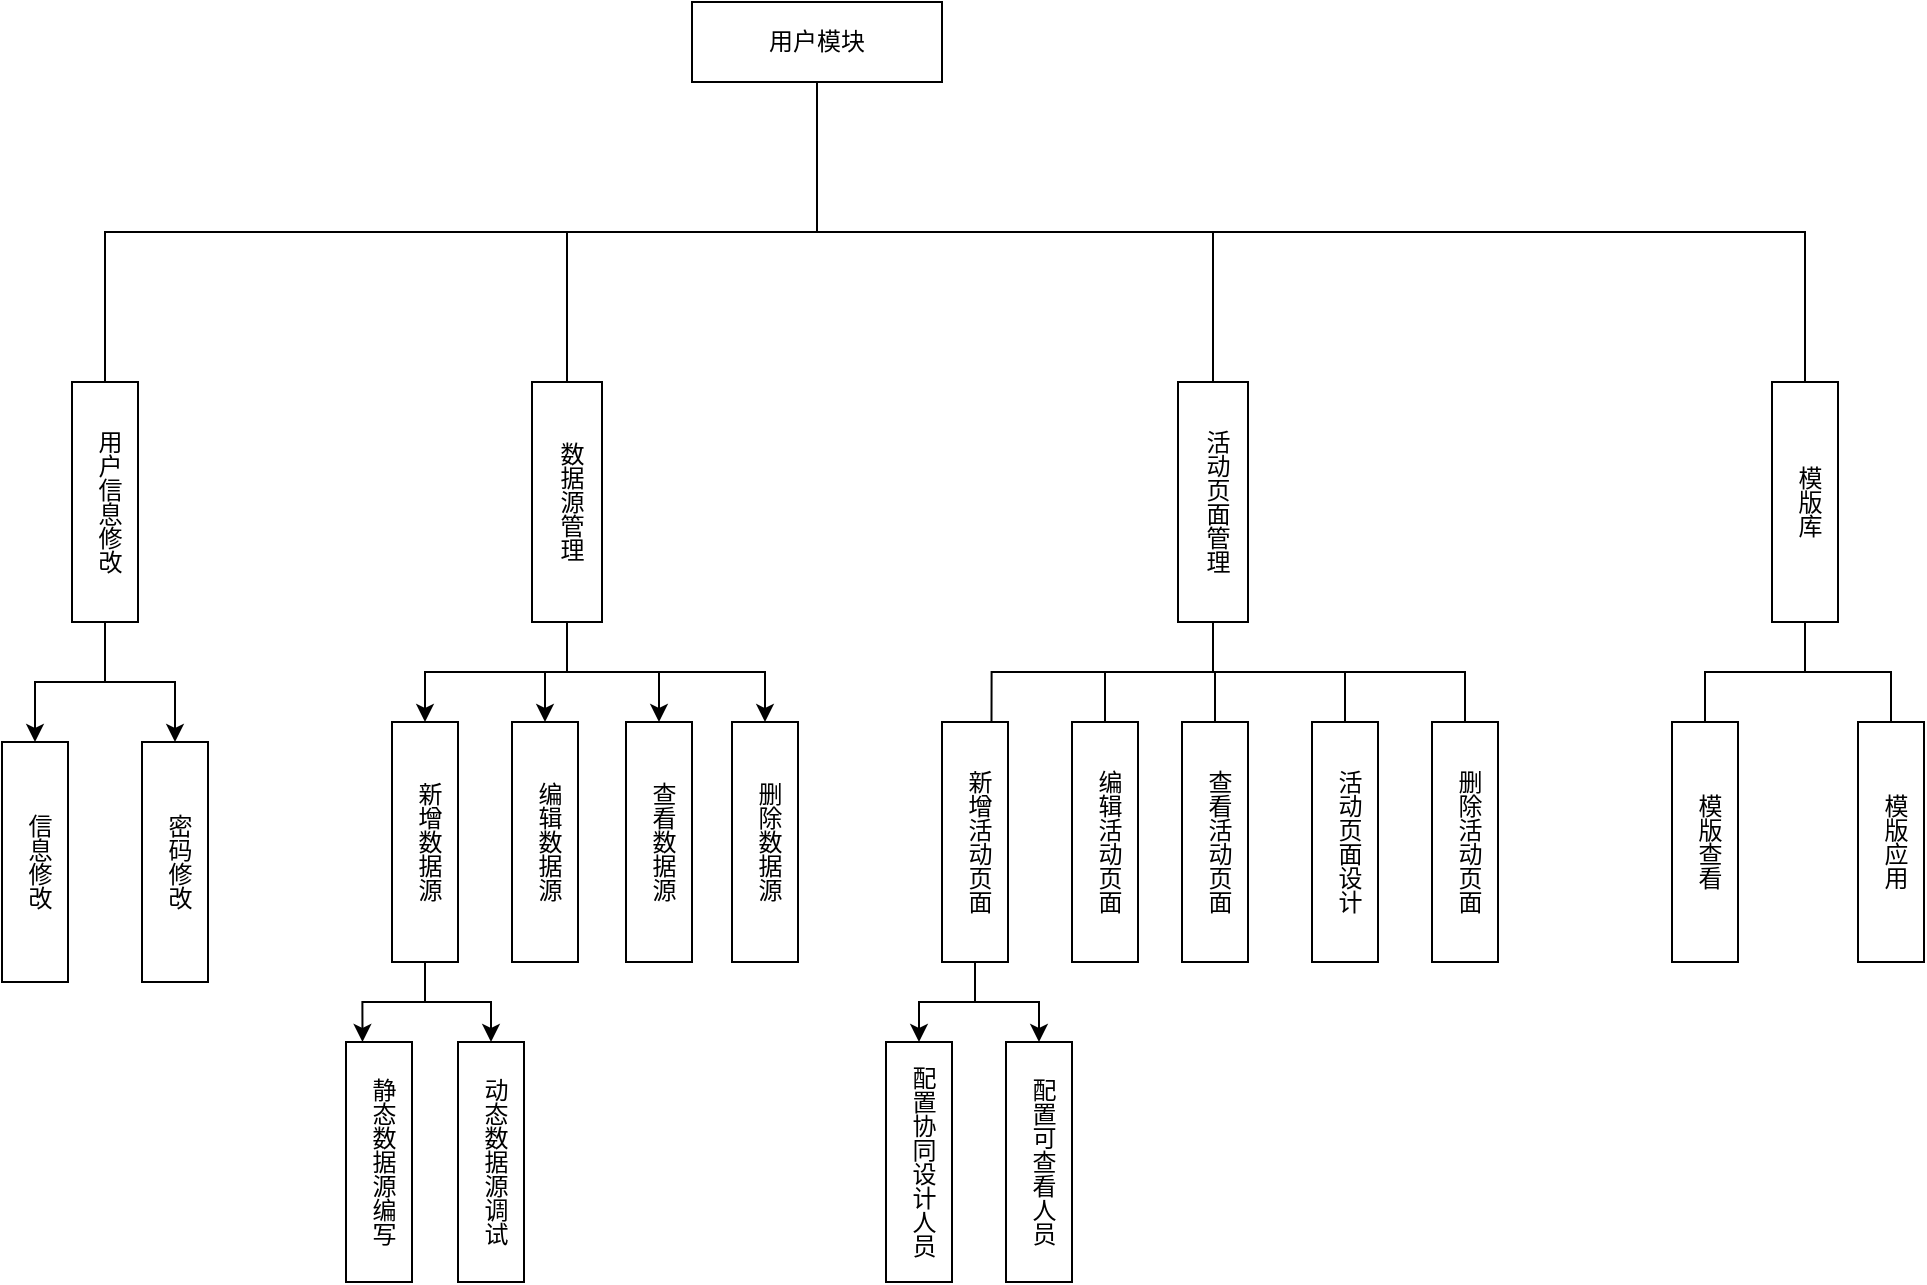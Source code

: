 <mxfile version="24.0.5" type="github">
  <diagram name="第 1 页" id="gx0CAf-HGfpb9z3jjFb8">
    <mxGraphModel dx="2074" dy="3488" grid="1" gridSize="10" guides="1" tooltips="1" connect="1" arrows="1" fold="1" page="1" pageScale="1" pageWidth="827" pageHeight="1169" math="0" shadow="0">
      <root>
        <mxCell id="0" />
        <mxCell id="1" parent="0" />
        <mxCell id="n2puXXDJKAa573vDvbuu-2" style="edgeStyle=orthogonalEdgeStyle;rounded=0;orthogonalLoop=1;jettySize=auto;html=1;exitX=0.5;exitY=1;exitDx=0;exitDy=0;entryX=0.5;entryY=0;entryDx=0;entryDy=0;endArrow=none;endFill=0;" edge="1" parent="1" source="n2puXXDJKAa573vDvbuu-6" target="n2puXXDJKAa573vDvbuu-7">
          <mxGeometry relative="1" as="geometry" />
        </mxCell>
        <mxCell id="n2puXXDJKAa573vDvbuu-3" style="edgeStyle=orthogonalEdgeStyle;rounded=0;orthogonalLoop=1;jettySize=auto;html=1;exitX=0.5;exitY=1;exitDx=0;exitDy=0;entryX=0.5;entryY=0;entryDx=0;entryDy=0;endArrow=none;endFill=0;" edge="1" parent="1" source="n2puXXDJKAa573vDvbuu-6" target="n2puXXDJKAa573vDvbuu-8">
          <mxGeometry relative="1" as="geometry" />
        </mxCell>
        <mxCell id="n2puXXDJKAa573vDvbuu-4" style="edgeStyle=orthogonalEdgeStyle;rounded=0;orthogonalLoop=1;jettySize=auto;html=1;exitX=0.5;exitY=1;exitDx=0;exitDy=0;entryX=0.5;entryY=0;entryDx=0;entryDy=0;endArrow=none;endFill=0;" edge="1" parent="1" source="n2puXXDJKAa573vDvbuu-6" target="n2puXXDJKAa573vDvbuu-9">
          <mxGeometry relative="1" as="geometry" />
        </mxCell>
        <mxCell id="n2puXXDJKAa573vDvbuu-5" style="edgeStyle=orthogonalEdgeStyle;rounded=0;orthogonalLoop=1;jettySize=auto;html=1;exitX=0.5;exitY=1;exitDx=0;exitDy=0;entryX=0.5;entryY=0;entryDx=0;entryDy=0;endArrow=none;endFill=0;" edge="1" parent="1" source="n2puXXDJKAa573vDvbuu-6" target="n2puXXDJKAa573vDvbuu-10">
          <mxGeometry relative="1" as="geometry" />
        </mxCell>
        <mxCell id="n2puXXDJKAa573vDvbuu-6" value="用户模块" style="rounded=0;whiteSpace=wrap;html=1;" vertex="1" parent="1">
          <mxGeometry x="430" y="-2010" width="125" height="40" as="geometry" />
        </mxCell>
        <mxCell id="n2puXXDJKAa573vDvbuu-20" style="edgeStyle=orthogonalEdgeStyle;rounded=0;orthogonalLoop=1;jettySize=auto;html=1;exitX=0.5;exitY=1;exitDx=0;exitDy=0;entryX=0.5;entryY=0;entryDx=0;entryDy=0;" edge="1" parent="1" source="n2puXXDJKAa573vDvbuu-7" target="n2puXXDJKAa573vDvbuu-14">
          <mxGeometry relative="1" as="geometry" />
        </mxCell>
        <mxCell id="n2puXXDJKAa573vDvbuu-21" style="edgeStyle=orthogonalEdgeStyle;rounded=0;orthogonalLoop=1;jettySize=auto;html=1;exitX=0.5;exitY=1;exitDx=0;exitDy=0;entryX=0.5;entryY=0;entryDx=0;entryDy=0;" edge="1" parent="1" source="n2puXXDJKAa573vDvbuu-7" target="n2puXXDJKAa573vDvbuu-15">
          <mxGeometry relative="1" as="geometry" />
        </mxCell>
        <mxCell id="n2puXXDJKAa573vDvbuu-22" style="edgeStyle=orthogonalEdgeStyle;rounded=0;orthogonalLoop=1;jettySize=auto;html=1;exitX=0.5;exitY=1;exitDx=0;exitDy=0;entryX=0.5;entryY=0;entryDx=0;entryDy=0;" edge="1" parent="1" source="n2puXXDJKAa573vDvbuu-7" target="n2puXXDJKAa573vDvbuu-16">
          <mxGeometry relative="1" as="geometry" />
        </mxCell>
        <mxCell id="n2puXXDJKAa573vDvbuu-23" style="edgeStyle=orthogonalEdgeStyle;rounded=0;orthogonalLoop=1;jettySize=auto;html=1;exitX=0.5;exitY=1;exitDx=0;exitDy=0;entryX=0.5;entryY=0;entryDx=0;entryDy=0;" edge="1" parent="1" source="n2puXXDJKAa573vDvbuu-7" target="n2puXXDJKAa573vDvbuu-17">
          <mxGeometry relative="1" as="geometry" />
        </mxCell>
        <mxCell id="n2puXXDJKAa573vDvbuu-7" value="数据源管理" style="rounded=0;whiteSpace=wrap;html=1;verticalAlign=middle;align=center;labelPosition=center;verticalLabelPosition=middle;textDirection=vertical-rl;" vertex="1" parent="1">
          <mxGeometry x="350" y="-1820" width="35" height="120" as="geometry" />
        </mxCell>
        <mxCell id="n2puXXDJKAa573vDvbuu-47" style="edgeStyle=orthogonalEdgeStyle;rounded=0;orthogonalLoop=1;jettySize=auto;html=1;exitX=0.5;exitY=1;exitDx=0;exitDy=0;entryX=0.75;entryY=0;entryDx=0;entryDy=0;endArrow=none;endFill=0;" edge="1" parent="1" source="n2puXXDJKAa573vDvbuu-8" target="n2puXXDJKAa573vDvbuu-40">
          <mxGeometry relative="1" as="geometry" />
        </mxCell>
        <mxCell id="n2puXXDJKAa573vDvbuu-49" style="edgeStyle=orthogonalEdgeStyle;rounded=0;orthogonalLoop=1;jettySize=auto;html=1;exitX=0.5;exitY=1;exitDx=0;exitDy=0;entryX=0.5;entryY=0;entryDx=0;entryDy=0;endArrow=none;endFill=0;" edge="1" parent="1" source="n2puXXDJKAa573vDvbuu-8" target="n2puXXDJKAa573vDvbuu-41">
          <mxGeometry relative="1" as="geometry" />
        </mxCell>
        <mxCell id="n2puXXDJKAa573vDvbuu-50" style="edgeStyle=orthogonalEdgeStyle;rounded=0;orthogonalLoop=1;jettySize=auto;html=1;exitX=0.5;exitY=1;exitDx=0;exitDy=0;entryX=0.5;entryY=0;entryDx=0;entryDy=0;endArrow=none;endFill=0;" edge="1" parent="1" source="n2puXXDJKAa573vDvbuu-8" target="n2puXXDJKAa573vDvbuu-42">
          <mxGeometry relative="1" as="geometry" />
        </mxCell>
        <mxCell id="n2puXXDJKAa573vDvbuu-51" style="edgeStyle=orthogonalEdgeStyle;rounded=0;orthogonalLoop=1;jettySize=auto;html=1;exitX=0.5;exitY=1;exitDx=0;exitDy=0;entryX=0.5;entryY=0;entryDx=0;entryDy=0;endArrow=none;endFill=0;" edge="1" parent="1" source="n2puXXDJKAa573vDvbuu-8" target="n2puXXDJKAa573vDvbuu-43">
          <mxGeometry relative="1" as="geometry" />
        </mxCell>
        <mxCell id="n2puXXDJKAa573vDvbuu-52" style="edgeStyle=orthogonalEdgeStyle;rounded=0;orthogonalLoop=1;jettySize=auto;html=1;exitX=0.5;exitY=1;exitDx=0;exitDy=0;entryX=0.5;entryY=0;entryDx=0;entryDy=0;endArrow=none;endFill=0;" edge="1" parent="1" source="n2puXXDJKAa573vDvbuu-8" target="n2puXXDJKAa573vDvbuu-44">
          <mxGeometry relative="1" as="geometry" />
        </mxCell>
        <mxCell id="n2puXXDJKAa573vDvbuu-8" value="活动页面管理" style="rounded=0;whiteSpace=wrap;html=1;verticalAlign=middle;align=center;labelPosition=center;verticalLabelPosition=middle;textDirection=vertical-rl;strokeWidth=1;" vertex="1" parent="1">
          <mxGeometry x="673" y="-1820" width="35" height="120" as="geometry" />
        </mxCell>
        <mxCell id="n2puXXDJKAa573vDvbuu-57" style="edgeStyle=orthogonalEdgeStyle;rounded=0;orthogonalLoop=1;jettySize=auto;html=1;exitX=0.5;exitY=1;exitDx=0;exitDy=0;endArrow=none;endFill=0;" edge="1" parent="1" source="n2puXXDJKAa573vDvbuu-9" target="n2puXXDJKAa573vDvbuu-55">
          <mxGeometry relative="1" as="geometry" />
        </mxCell>
        <mxCell id="n2puXXDJKAa573vDvbuu-58" style="edgeStyle=orthogonalEdgeStyle;rounded=0;orthogonalLoop=1;jettySize=auto;html=1;exitX=0.5;exitY=1;exitDx=0;exitDy=0;entryX=0.5;entryY=0;entryDx=0;entryDy=0;endArrow=none;endFill=0;" edge="1" parent="1" source="n2puXXDJKAa573vDvbuu-9" target="n2puXXDJKAa573vDvbuu-56">
          <mxGeometry relative="1" as="geometry" />
        </mxCell>
        <mxCell id="n2puXXDJKAa573vDvbuu-9" value="模版库" style="rounded=0;whiteSpace=wrap;html=1;verticalAlign=middle;align=center;labelPosition=center;verticalLabelPosition=middle;textDirection=vertical-rl;spacing=0;" vertex="1" parent="1">
          <mxGeometry x="970" y="-1820" width="33" height="120" as="geometry" />
        </mxCell>
        <mxCell id="n2puXXDJKAa573vDvbuu-18" style="edgeStyle=orthogonalEdgeStyle;rounded=0;orthogonalLoop=1;jettySize=auto;html=1;exitX=0.5;exitY=1;exitDx=0;exitDy=0;entryX=0.5;entryY=0;entryDx=0;entryDy=0;" edge="1" parent="1" source="n2puXXDJKAa573vDvbuu-10" target="n2puXXDJKAa573vDvbuu-12">
          <mxGeometry relative="1" as="geometry" />
        </mxCell>
        <mxCell id="n2puXXDJKAa573vDvbuu-19" style="edgeStyle=orthogonalEdgeStyle;rounded=0;orthogonalLoop=1;jettySize=auto;html=1;exitX=0.5;exitY=1;exitDx=0;exitDy=0;entryX=0.5;entryY=0;entryDx=0;entryDy=0;" edge="1" parent="1" source="n2puXXDJKAa573vDvbuu-10" target="n2puXXDJKAa573vDvbuu-13">
          <mxGeometry relative="1" as="geometry" />
        </mxCell>
        <mxCell id="n2puXXDJKAa573vDvbuu-10" value="用户信息修改" style="rounded=0;whiteSpace=wrap;html=1;verticalAlign=middle;align=center;labelPosition=center;verticalLabelPosition=middle;textDirection=vertical-rl;spacing=0;" vertex="1" parent="1">
          <mxGeometry x="120" y="-1820" width="33" height="120" as="geometry" />
        </mxCell>
        <mxCell id="n2puXXDJKAa573vDvbuu-12" value="信息修改" style="rounded=0;whiteSpace=wrap;html=1;verticalAlign=middle;align=center;labelPosition=center;verticalLabelPosition=middle;textDirection=vertical-rl;spacing=0;" vertex="1" parent="1">
          <mxGeometry x="85" y="-1640" width="33" height="120" as="geometry" />
        </mxCell>
        <mxCell id="n2puXXDJKAa573vDvbuu-13" value="密码修改" style="rounded=0;whiteSpace=wrap;html=1;verticalAlign=middle;align=center;labelPosition=center;verticalLabelPosition=middle;textDirection=vertical-rl;spacing=0;" vertex="1" parent="1">
          <mxGeometry x="155" y="-1640" width="33" height="120" as="geometry" />
        </mxCell>
        <mxCell id="n2puXXDJKAa573vDvbuu-26" style="edgeStyle=orthogonalEdgeStyle;rounded=0;orthogonalLoop=1;jettySize=auto;html=1;exitX=0.5;exitY=1;exitDx=0;exitDy=0;entryX=0.25;entryY=0;entryDx=0;entryDy=0;" edge="1" parent="1" source="n2puXXDJKAa573vDvbuu-14" target="n2puXXDJKAa573vDvbuu-24">
          <mxGeometry relative="1" as="geometry" />
        </mxCell>
        <mxCell id="n2puXXDJKAa573vDvbuu-27" style="edgeStyle=orthogonalEdgeStyle;rounded=0;orthogonalLoop=1;jettySize=auto;html=1;exitX=0.5;exitY=1;exitDx=0;exitDy=0;" edge="1" parent="1" source="n2puXXDJKAa573vDvbuu-14" target="n2puXXDJKAa573vDvbuu-25">
          <mxGeometry relative="1" as="geometry" />
        </mxCell>
        <mxCell id="n2puXXDJKAa573vDvbuu-14" value="新增数据源" style="rounded=0;whiteSpace=wrap;html=1;verticalAlign=middle;align=center;labelPosition=center;verticalLabelPosition=middle;textDirection=vertical-rl;spacing=0;" vertex="1" parent="1">
          <mxGeometry x="280" y="-1650" width="33" height="120" as="geometry" />
        </mxCell>
        <mxCell id="n2puXXDJKAa573vDvbuu-15" value="编辑数据源" style="rounded=0;whiteSpace=wrap;html=1;verticalAlign=middle;align=center;labelPosition=center;verticalLabelPosition=middle;textDirection=vertical-rl;spacing=0;" vertex="1" parent="1">
          <mxGeometry x="340" y="-1650" width="33" height="120" as="geometry" />
        </mxCell>
        <mxCell id="n2puXXDJKAa573vDvbuu-16" value="查看数据源" style="rounded=0;whiteSpace=wrap;html=1;verticalAlign=middle;align=center;labelPosition=center;verticalLabelPosition=middle;textDirection=vertical-rl;spacing=0;" vertex="1" parent="1">
          <mxGeometry x="397" y="-1650" width="33" height="120" as="geometry" />
        </mxCell>
        <mxCell id="n2puXXDJKAa573vDvbuu-17" value="删除数据源" style="rounded=0;whiteSpace=wrap;html=1;verticalAlign=middle;align=center;labelPosition=center;verticalLabelPosition=middle;textDirection=vertical-rl;spacing=0;" vertex="1" parent="1">
          <mxGeometry x="450" y="-1650" width="33" height="120" as="geometry" />
        </mxCell>
        <mxCell id="n2puXXDJKAa573vDvbuu-24" value="静态数据源编写" style="rounded=0;whiteSpace=wrap;html=1;verticalAlign=middle;align=center;labelPosition=center;verticalLabelPosition=middle;textDirection=vertical-rl;spacing=0;" vertex="1" parent="1">
          <mxGeometry x="257" y="-1490" width="33" height="120" as="geometry" />
        </mxCell>
        <mxCell id="n2puXXDJKAa573vDvbuu-25" value="动态数据源调试" style="rounded=0;whiteSpace=wrap;html=1;verticalAlign=middle;align=center;labelPosition=center;verticalLabelPosition=middle;textDirection=vertical-rl;spacing=0;" vertex="1" parent="1">
          <mxGeometry x="313" y="-1490" width="33" height="120" as="geometry" />
        </mxCell>
        <mxCell id="n2puXXDJKAa573vDvbuu-53" style="edgeStyle=orthogonalEdgeStyle;rounded=0;orthogonalLoop=1;jettySize=auto;html=1;exitX=0.5;exitY=1;exitDx=0;exitDy=0;entryX=0.5;entryY=0;entryDx=0;entryDy=0;" edge="1" parent="1" source="n2puXXDJKAa573vDvbuu-40" target="n2puXXDJKAa573vDvbuu-45">
          <mxGeometry relative="1" as="geometry" />
        </mxCell>
        <mxCell id="n2puXXDJKAa573vDvbuu-54" style="edgeStyle=orthogonalEdgeStyle;rounded=0;orthogonalLoop=1;jettySize=auto;html=1;exitX=0.5;exitY=1;exitDx=0;exitDy=0;entryX=0.5;entryY=0;entryDx=0;entryDy=0;" edge="1" parent="1" source="n2puXXDJKAa573vDvbuu-40" target="n2puXXDJKAa573vDvbuu-46">
          <mxGeometry relative="1" as="geometry" />
        </mxCell>
        <mxCell id="n2puXXDJKAa573vDvbuu-40" value="新增活动页面" style="rounded=0;whiteSpace=wrap;html=1;verticalAlign=middle;align=center;labelPosition=center;verticalLabelPosition=middle;textDirection=vertical-rl;spacing=0;" vertex="1" parent="1">
          <mxGeometry x="555" y="-1650" width="33" height="120" as="geometry" />
        </mxCell>
        <mxCell id="n2puXXDJKAa573vDvbuu-41" value="编辑活动页面" style="rounded=0;whiteSpace=wrap;html=1;verticalAlign=middle;align=center;labelPosition=center;verticalLabelPosition=middle;textDirection=vertical-rl;spacing=0;" vertex="1" parent="1">
          <mxGeometry x="620" y="-1650" width="33" height="120" as="geometry" />
        </mxCell>
        <mxCell id="n2puXXDJKAa573vDvbuu-42" value="查看活动页面" style="rounded=0;whiteSpace=wrap;html=1;verticalAlign=middle;align=center;labelPosition=center;verticalLabelPosition=middle;textDirection=vertical-rl;spacing=0;" vertex="1" parent="1">
          <mxGeometry x="675" y="-1650" width="33" height="120" as="geometry" />
        </mxCell>
        <mxCell id="n2puXXDJKAa573vDvbuu-43" value="活动页面设计" style="rounded=0;whiteSpace=wrap;html=1;verticalAlign=middle;align=center;labelPosition=center;verticalLabelPosition=middle;textDirection=vertical-rl;spacing=0;" vertex="1" parent="1">
          <mxGeometry x="740" y="-1650" width="33" height="120" as="geometry" />
        </mxCell>
        <mxCell id="n2puXXDJKAa573vDvbuu-44" value="删除活动页面" style="rounded=0;whiteSpace=wrap;html=1;verticalAlign=middle;align=center;labelPosition=center;verticalLabelPosition=middle;textDirection=vertical-rl;spacing=0;" vertex="1" parent="1">
          <mxGeometry x="800" y="-1650" width="33" height="120" as="geometry" />
        </mxCell>
        <mxCell id="n2puXXDJKAa573vDvbuu-45" value="配置协同设计人员" style="rounded=0;whiteSpace=wrap;html=1;verticalAlign=middle;align=center;labelPosition=center;verticalLabelPosition=middle;textDirection=vertical-rl;spacing=0;" vertex="1" parent="1">
          <mxGeometry x="527" y="-1490" width="33" height="120" as="geometry" />
        </mxCell>
        <mxCell id="n2puXXDJKAa573vDvbuu-46" value="配置可查看人员" style="rounded=0;whiteSpace=wrap;html=1;verticalAlign=middle;align=center;labelPosition=center;verticalLabelPosition=middle;textDirection=vertical-rl;spacing=0;" vertex="1" parent="1">
          <mxGeometry x="587" y="-1490" width="33" height="120" as="geometry" />
        </mxCell>
        <mxCell id="n2puXXDJKAa573vDvbuu-55" value="模版查看" style="rounded=0;whiteSpace=wrap;html=1;verticalAlign=middle;align=center;labelPosition=center;verticalLabelPosition=middle;textDirection=vertical-rl;spacing=0;" vertex="1" parent="1">
          <mxGeometry x="920" y="-1650" width="33" height="120" as="geometry" />
        </mxCell>
        <mxCell id="n2puXXDJKAa573vDvbuu-56" value="模版应用" style="rounded=0;whiteSpace=wrap;html=1;verticalAlign=middle;align=center;labelPosition=center;verticalLabelPosition=middle;textDirection=vertical-rl;spacing=0;" vertex="1" parent="1">
          <mxGeometry x="1013" y="-1650" width="33" height="120" as="geometry" />
        </mxCell>
      </root>
    </mxGraphModel>
  </diagram>
</mxfile>
